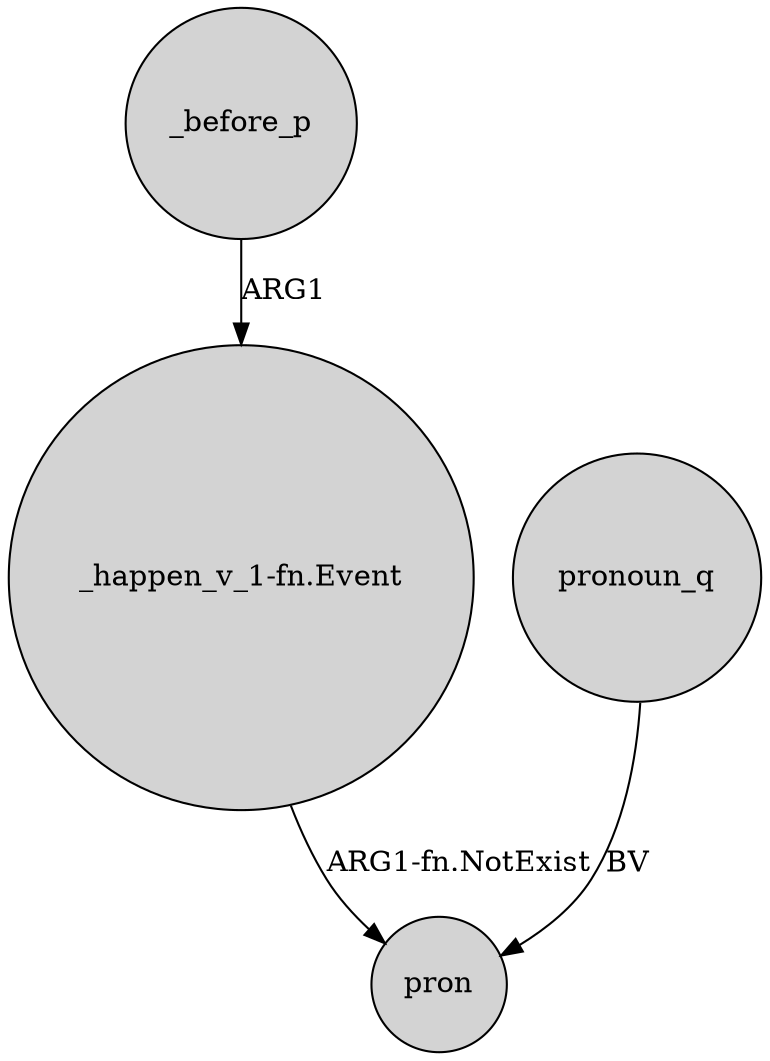 digraph {
	node [shape=circle style=filled]
	_before_p -> "_happen_v_1-fn.Event" [label=ARG1]
	"_happen_v_1-fn.Event" -> pron [label="ARG1-fn.NotExist"]
	pronoun_q -> pron [label=BV]
}
